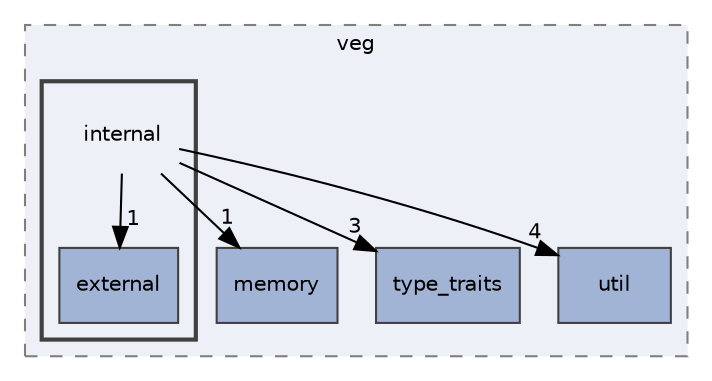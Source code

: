 digraph "include/proxsuite/linalg/veg/internal"
{
 // LATEX_PDF_SIZE
  bgcolor="transparent";
  edge [fontname="Helvetica",fontsize="10",labelfontname="Helvetica",labelfontsize="10"];
  node [fontname="Helvetica",fontsize="10",shape=record];
  compound=true
  subgraph clusterdir_7b2996acf61ebbcb38481b72d02f7469 {
    graph [ bgcolor="#edf0f7", pencolor="grey50", style="filled,dashed,", label="veg", fontname="Helvetica", fontsize="10", URL="dir_7b2996acf61ebbcb38481b72d02f7469.html"]
  dir_57e0abd8154e4ee9dda57f187af62c6f [shape=box, label="memory", style="filled,", fillcolor="#a2b4d6", color="grey25", URL="dir_57e0abd8154e4ee9dda57f187af62c6f.html"];
  dir_6dc31da515e811a8b65e9a735c969ac6 [shape=box, label="type_traits", style="filled,", fillcolor="#a2b4d6", color="grey25", URL="dir_6dc31da515e811a8b65e9a735c969ac6.html"];
  dir_b9777557a16ebd9e4b59a3b409a892fa [shape=box, label="util", style="filled,", fillcolor="#a2b4d6", color="grey25", URL="dir_b9777557a16ebd9e4b59a3b409a892fa.html"];
  subgraph clusterdir_e3b8d04263a98fe910c6b8faff630582 {
    graph [ bgcolor="#edf0f7", pencolor="grey25", style="filled,bold,", label="", fontname="Helvetica", fontsize="10", URL="dir_e3b8d04263a98fe910c6b8faff630582.html"]
    dir_e3b8d04263a98fe910c6b8faff630582 [shape=plaintext, label="internal"];
  dir_22f0154691ad263e0875c09e958ac56a [shape=box, label="external", style="filled,", fillcolor="#a2b4d6", color="grey25", URL="dir_22f0154691ad263e0875c09e958ac56a.html"];
  }
  }
  dir_e3b8d04263a98fe910c6b8faff630582->dir_22f0154691ad263e0875c09e958ac56a [headlabel="1", labeldistance=1.5 headhref="dir_000007_000004.html"];
  dir_e3b8d04263a98fe910c6b8faff630582->dir_57e0abd8154e4ee9dda57f187af62c6f [headlabel="1", labeldistance=1.5 headhref="dir_000007_000009.html"];
  dir_e3b8d04263a98fe910c6b8faff630582->dir_6dc31da515e811a8b65e9a735c969ac6 [headlabel="3", labeldistance=1.5 headhref="dir_000007_000016.html"];
  dir_e3b8d04263a98fe910c6b8faff630582->dir_b9777557a16ebd9e4b59a3b409a892fa [headlabel="4", labeldistance=1.5 headhref="dir_000007_000017.html"];
}
